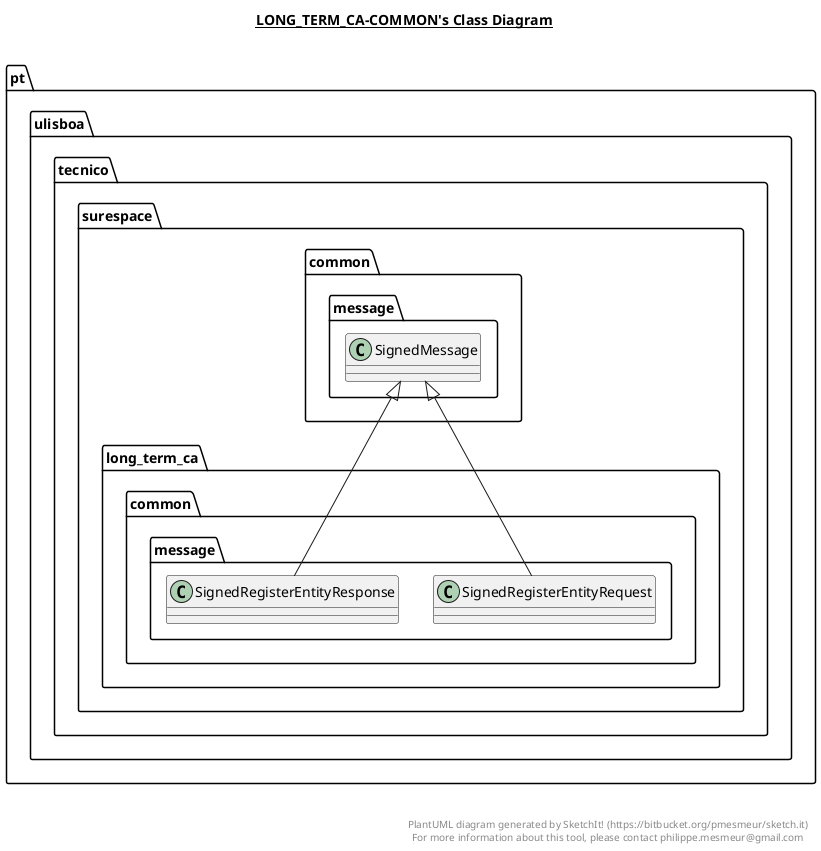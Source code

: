 @startuml

title __LONG_TERM_CA-COMMON's Class Diagram__\n

  namespace pt.ulisboa.tecnico.surespace.long_term_ca.common.message {
    class pt.ulisboa.tecnico.surespace.long_term_ca.common.message.SignedRegisterEntityRequest {
    }
  }
  

  namespace pt.ulisboa.tecnico.surespace.long_term_ca.common.message {
    class pt.ulisboa.tecnico.surespace.long_term_ca.common.message.SignedRegisterEntityResponse {
    }
  }
  

  pt.ulisboa.tecnico.surespace.long_term_ca.common.message.SignedRegisterEntityRequest -up-|> pt.ulisboa.tecnico.surespace.common.message.SignedMessage
  pt.ulisboa.tecnico.surespace.long_term_ca.common.message.SignedRegisterEntityResponse -up-|> pt.ulisboa.tecnico.surespace.common.message.SignedMessage


right footer


PlantUML diagram generated by SketchIt! (https://bitbucket.org/pmesmeur/sketch.it)
For more information about this tool, please contact philippe.mesmeur@gmail.com
endfooter

@enduml
